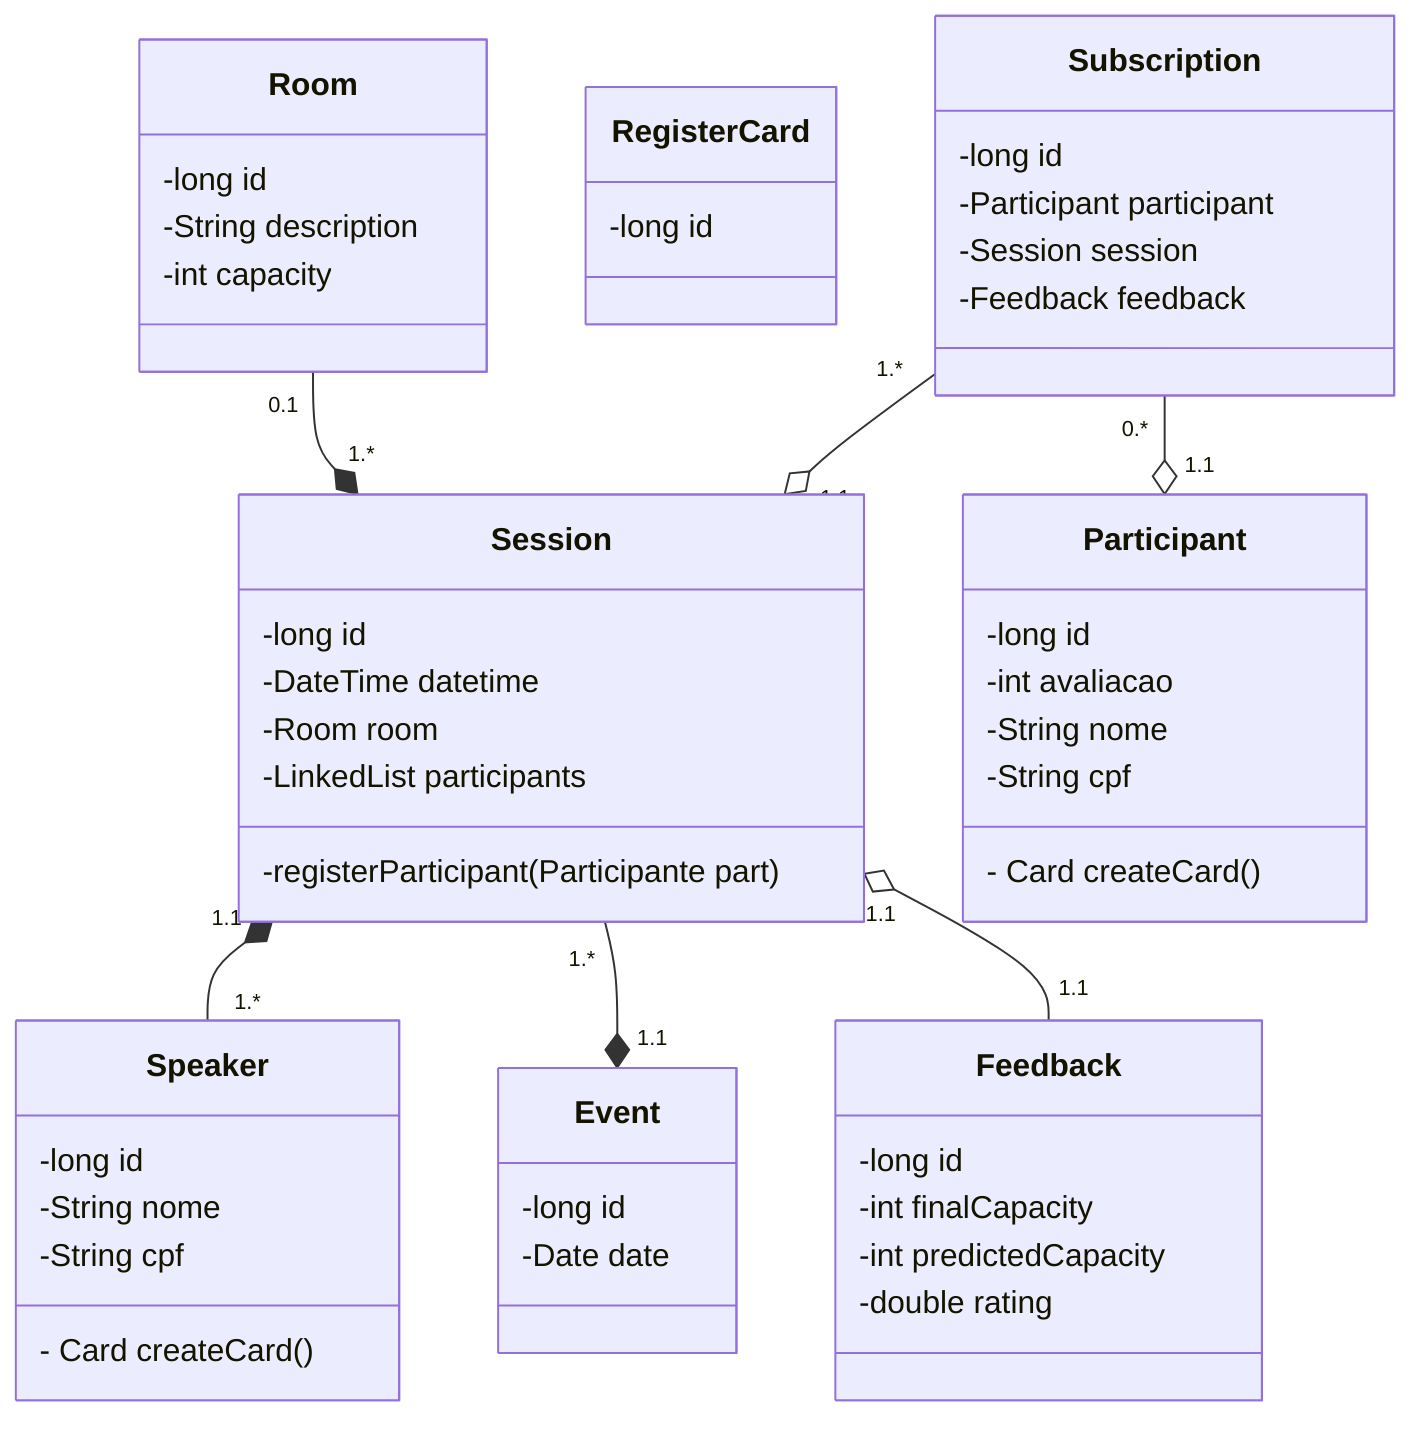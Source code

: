 classDiagram

class Room{
    -long id
    -String description
    -int capacity
}

class Session{
    -long id
    -DateTime datetime
    -Room room
    -LinkedList participants

    -registerParticipant(Participante part)
}

class RegisterCard{
    -long id
}

class Participant{
    -long id
    -int avaliacao
    -String nome
    -String cpf

    - Card createCard()
}

class Speaker{
    -long id
    -String nome
    -String cpf

    - Card createCard()
}

class Subscription{
    -long id
    -Participant participant
    -Session session
    -Feedback feedback
}

class Event{
    -long id
    -Date date
}

class Feedback{
    -long id
    -int finalCapacity
    -int predictedCapacity
    -double rating
}

%% Heranças


Subscription "0.*" --o "1.1" Participant
Subscription "1.*" --o "1.1" Session

Session "1.1" *-- "1.*" Speaker

Room "0.1" --* "1.*" Session
Session "1.*" --* "1.1" Event

Session "1.1" o-- "1.1" Feedback